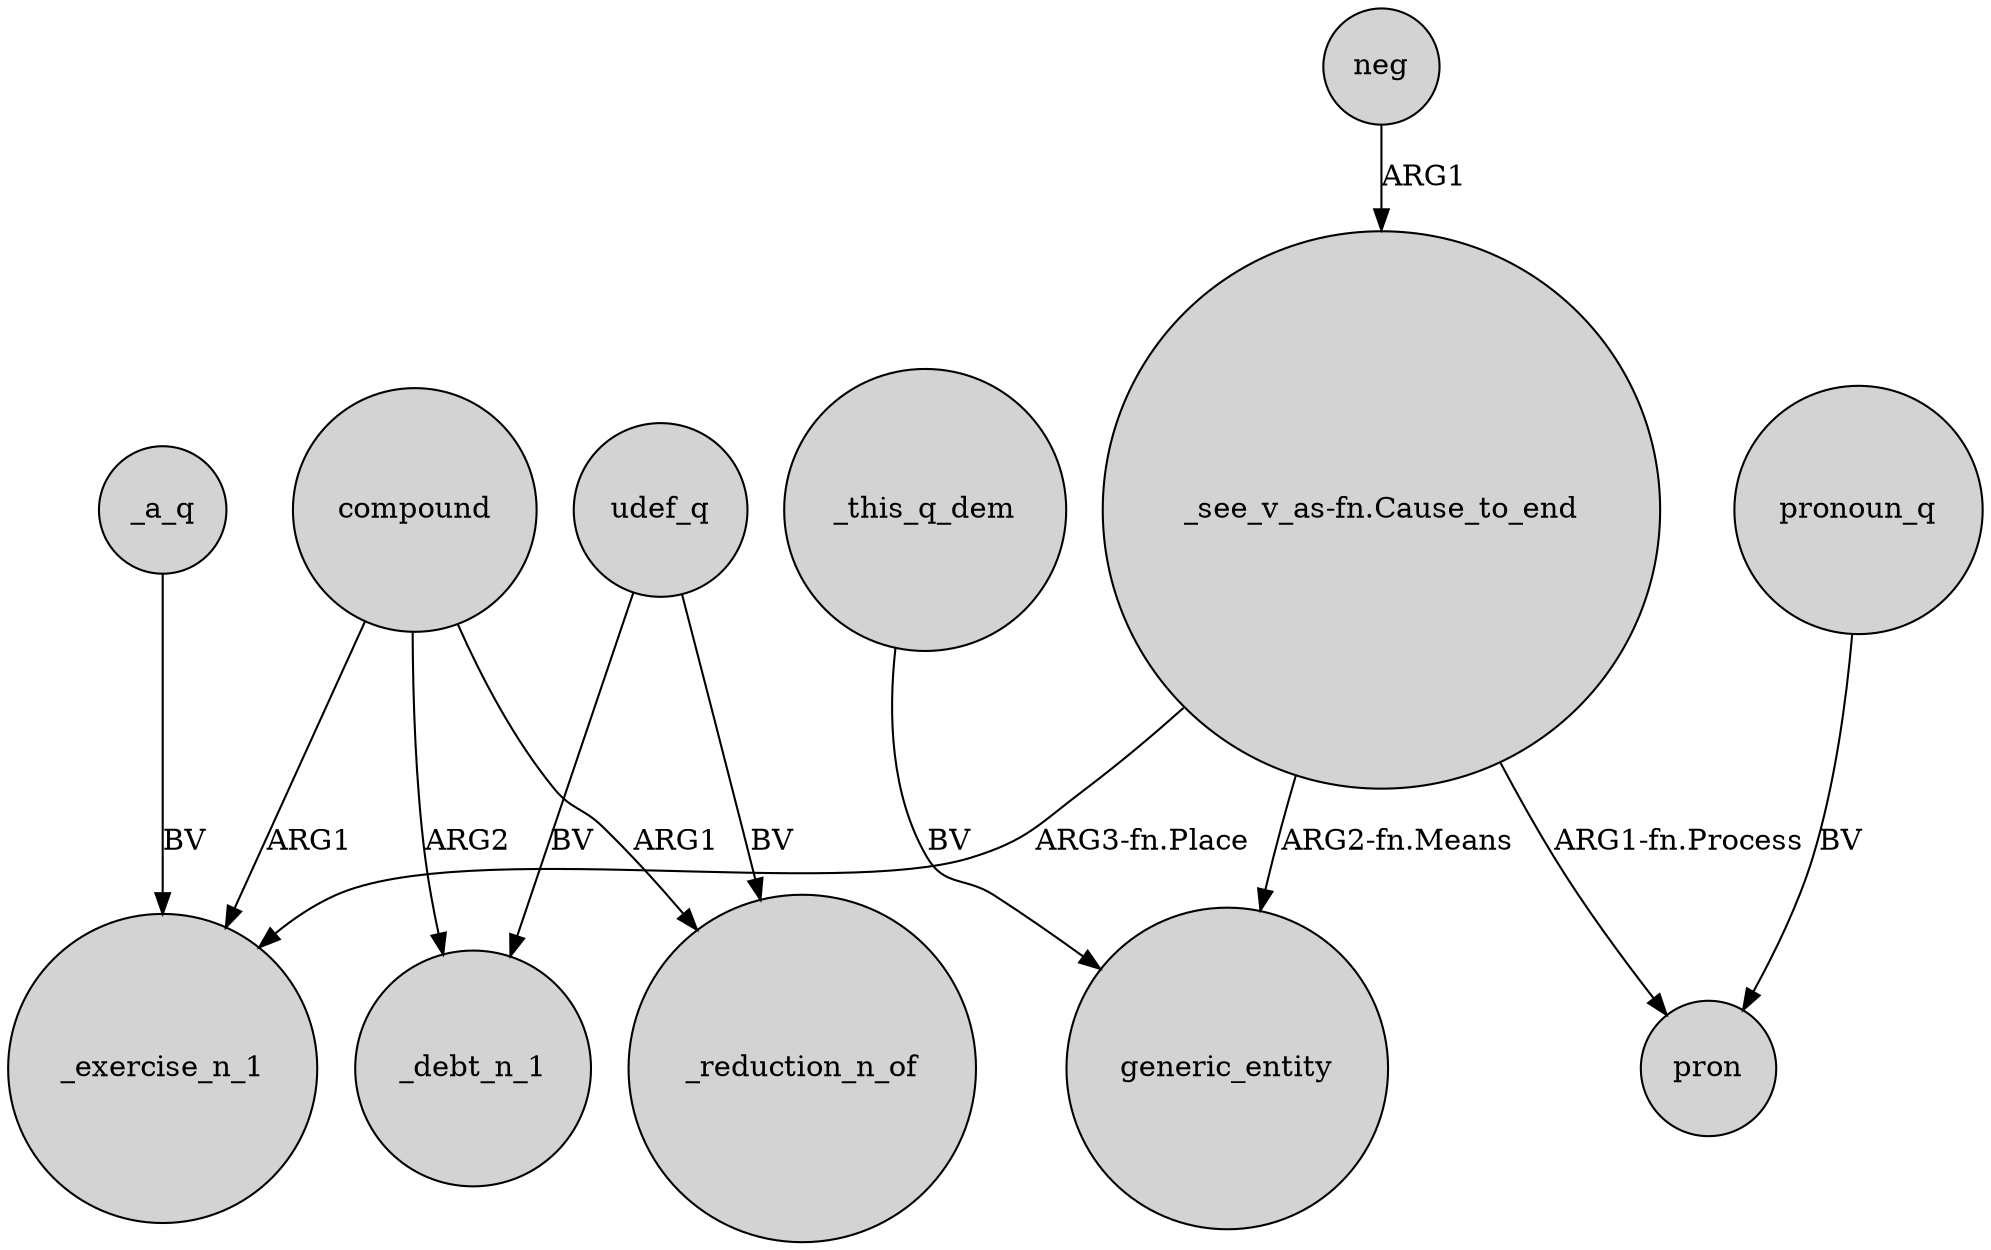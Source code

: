 digraph {
	node [shape=circle style=filled]
	_a_q -> _exercise_n_1 [label=BV]
	udef_q -> _debt_n_1 [label=BV]
	compound -> _exercise_n_1 [label=ARG1]
	compound -> _reduction_n_of [label=ARG1]
	neg -> "_see_v_as-fn.Cause_to_end" [label=ARG1]
	"_see_v_as-fn.Cause_to_end" -> _exercise_n_1 [label="ARG3-fn.Place"]
	udef_q -> _reduction_n_of [label=BV]
	"_see_v_as-fn.Cause_to_end" -> generic_entity [label="ARG2-fn.Means"]
	"_see_v_as-fn.Cause_to_end" -> pron [label="ARG1-fn.Process"]
	compound -> _debt_n_1 [label=ARG2]
	pronoun_q -> pron [label=BV]
	_this_q_dem -> generic_entity [label=BV]
}
